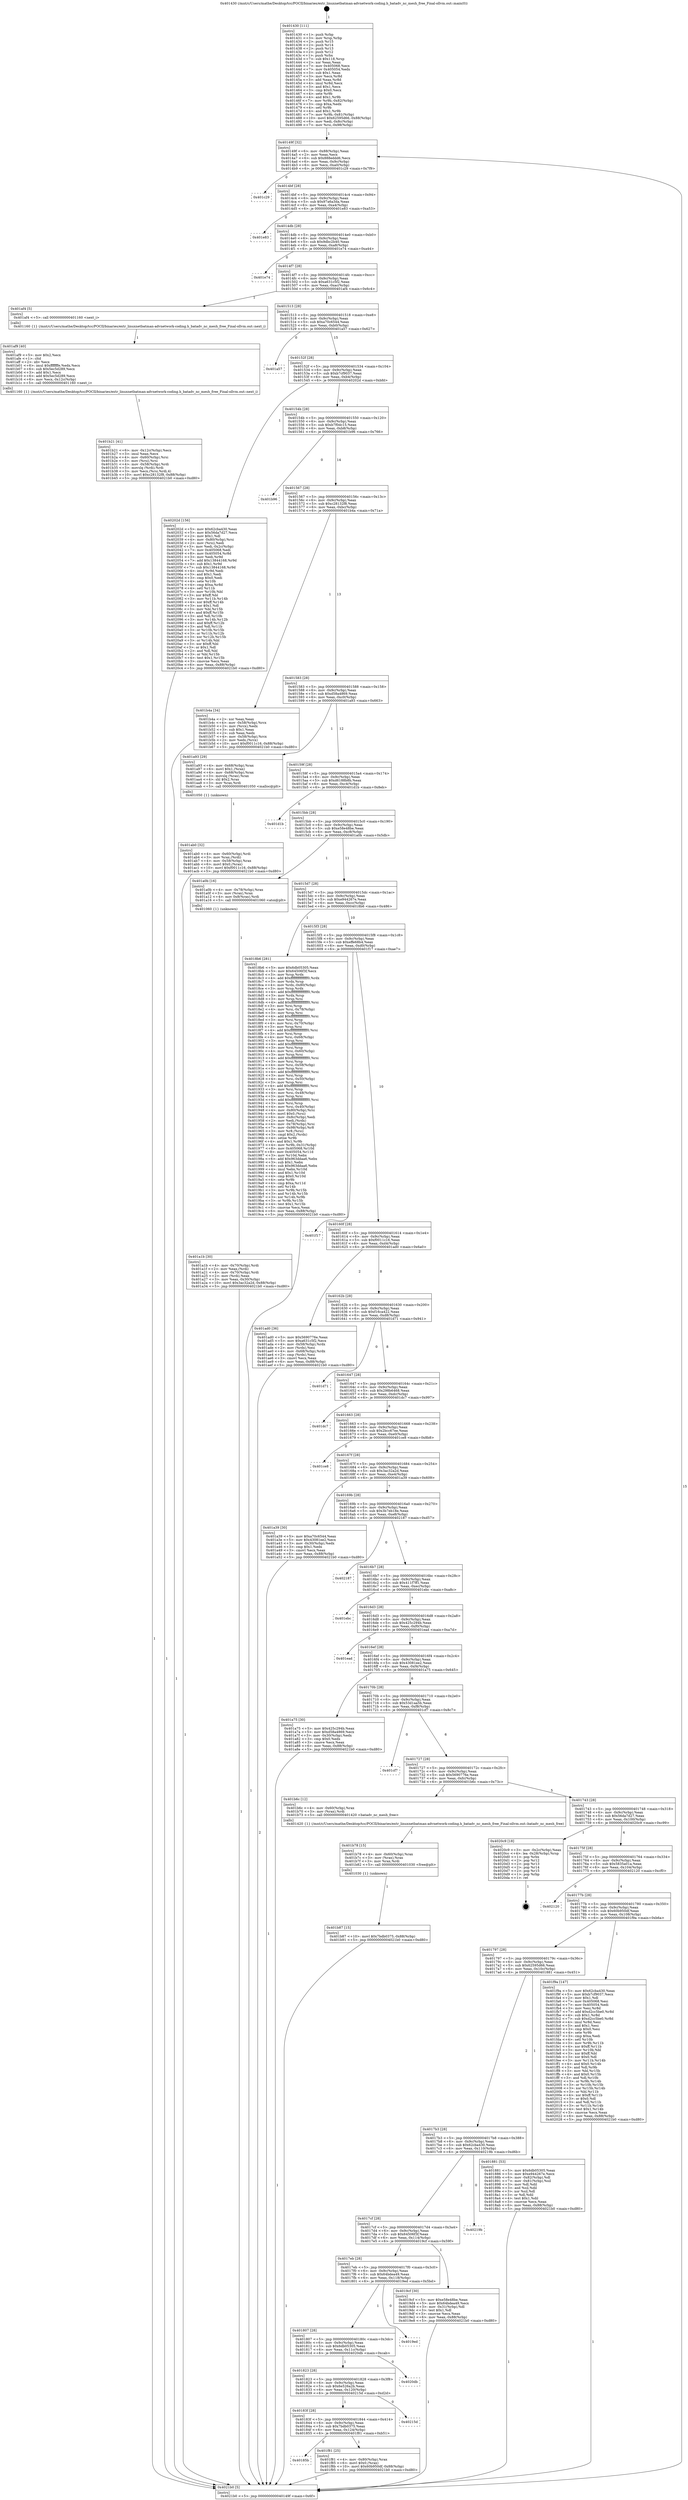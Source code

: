 digraph "0x401430" {
  label = "0x401430 (/mnt/c/Users/mathe/Desktop/tcc/POCII/binaries/extr_linuxnetbatman-advnetwork-coding.h_batadv_nc_mesh_free_Final-ollvm.out::main(0))"
  labelloc = "t"
  node[shape=record]

  Entry [label="",width=0.3,height=0.3,shape=circle,fillcolor=black,style=filled]
  "0x40149f" [label="{
     0x40149f [32]\l
     | [instrs]\l
     &nbsp;&nbsp;0x40149f \<+6\>: mov -0x88(%rbp),%eax\l
     &nbsp;&nbsp;0x4014a5 \<+2\>: mov %eax,%ecx\l
     &nbsp;&nbsp;0x4014a7 \<+6\>: sub $0x888eddd6,%ecx\l
     &nbsp;&nbsp;0x4014ad \<+6\>: mov %eax,-0x9c(%rbp)\l
     &nbsp;&nbsp;0x4014b3 \<+6\>: mov %ecx,-0xa0(%rbp)\l
     &nbsp;&nbsp;0x4014b9 \<+6\>: je 0000000000401c29 \<main+0x7f9\>\l
  }"]
  "0x401c29" [label="{
     0x401c29\l
  }", style=dashed]
  "0x4014bf" [label="{
     0x4014bf [28]\l
     | [instrs]\l
     &nbsp;&nbsp;0x4014bf \<+5\>: jmp 00000000004014c4 \<main+0x94\>\l
     &nbsp;&nbsp;0x4014c4 \<+6\>: mov -0x9c(%rbp),%eax\l
     &nbsp;&nbsp;0x4014ca \<+5\>: sub $0x97a6a3da,%eax\l
     &nbsp;&nbsp;0x4014cf \<+6\>: mov %eax,-0xa4(%rbp)\l
     &nbsp;&nbsp;0x4014d5 \<+6\>: je 0000000000401e83 \<main+0xa53\>\l
  }"]
  Exit [label="",width=0.3,height=0.3,shape=circle,fillcolor=black,style=filled,peripheries=2]
  "0x401e83" [label="{
     0x401e83\l
  }", style=dashed]
  "0x4014db" [label="{
     0x4014db [28]\l
     | [instrs]\l
     &nbsp;&nbsp;0x4014db \<+5\>: jmp 00000000004014e0 \<main+0xb0\>\l
     &nbsp;&nbsp;0x4014e0 \<+6\>: mov -0x9c(%rbp),%eax\l
     &nbsp;&nbsp;0x4014e6 \<+5\>: sub $0x9dbc2b40,%eax\l
     &nbsp;&nbsp;0x4014eb \<+6\>: mov %eax,-0xa8(%rbp)\l
     &nbsp;&nbsp;0x4014f1 \<+6\>: je 0000000000401e74 \<main+0xa44\>\l
  }"]
  "0x40185b" [label="{
     0x40185b\l
  }", style=dashed]
  "0x401e74" [label="{
     0x401e74\l
  }", style=dashed]
  "0x4014f7" [label="{
     0x4014f7 [28]\l
     | [instrs]\l
     &nbsp;&nbsp;0x4014f7 \<+5\>: jmp 00000000004014fc \<main+0xcc\>\l
     &nbsp;&nbsp;0x4014fc \<+6\>: mov -0x9c(%rbp),%eax\l
     &nbsp;&nbsp;0x401502 \<+5\>: sub $0xa631c5f2,%eax\l
     &nbsp;&nbsp;0x401507 \<+6\>: mov %eax,-0xac(%rbp)\l
     &nbsp;&nbsp;0x40150d \<+6\>: je 0000000000401af4 \<main+0x6c4\>\l
  }"]
  "0x401f81" [label="{
     0x401f81 [25]\l
     | [instrs]\l
     &nbsp;&nbsp;0x401f81 \<+4\>: mov -0x80(%rbp),%rax\l
     &nbsp;&nbsp;0x401f85 \<+6\>: movl $0x0,(%rax)\l
     &nbsp;&nbsp;0x401f8b \<+10\>: movl $0x60b950df,-0x88(%rbp)\l
     &nbsp;&nbsp;0x401f95 \<+5\>: jmp 00000000004021b0 \<main+0xd80\>\l
  }"]
  "0x401af4" [label="{
     0x401af4 [5]\l
     | [instrs]\l
     &nbsp;&nbsp;0x401af4 \<+5\>: call 0000000000401160 \<next_i\>\l
     | [calls]\l
     &nbsp;&nbsp;0x401160 \{1\} (/mnt/c/Users/mathe/Desktop/tcc/POCII/binaries/extr_linuxnetbatman-advnetwork-coding.h_batadv_nc_mesh_free_Final-ollvm.out::next_i)\l
  }"]
  "0x401513" [label="{
     0x401513 [28]\l
     | [instrs]\l
     &nbsp;&nbsp;0x401513 \<+5\>: jmp 0000000000401518 \<main+0xe8\>\l
     &nbsp;&nbsp;0x401518 \<+6\>: mov -0x9c(%rbp),%eax\l
     &nbsp;&nbsp;0x40151e \<+5\>: sub $0xa70c6544,%eax\l
     &nbsp;&nbsp;0x401523 \<+6\>: mov %eax,-0xb0(%rbp)\l
     &nbsp;&nbsp;0x401529 \<+6\>: je 0000000000401a57 \<main+0x627\>\l
  }"]
  "0x40183f" [label="{
     0x40183f [28]\l
     | [instrs]\l
     &nbsp;&nbsp;0x40183f \<+5\>: jmp 0000000000401844 \<main+0x414\>\l
     &nbsp;&nbsp;0x401844 \<+6\>: mov -0x9c(%rbp),%eax\l
     &nbsp;&nbsp;0x40184a \<+5\>: sub $0x7bdb0375,%eax\l
     &nbsp;&nbsp;0x40184f \<+6\>: mov %eax,-0x124(%rbp)\l
     &nbsp;&nbsp;0x401855 \<+6\>: je 0000000000401f81 \<main+0xb51\>\l
  }"]
  "0x401a57" [label="{
     0x401a57\l
  }", style=dashed]
  "0x40152f" [label="{
     0x40152f [28]\l
     | [instrs]\l
     &nbsp;&nbsp;0x40152f \<+5\>: jmp 0000000000401534 \<main+0x104\>\l
     &nbsp;&nbsp;0x401534 \<+6\>: mov -0x9c(%rbp),%eax\l
     &nbsp;&nbsp;0x40153a \<+5\>: sub $0xb7cf9037,%eax\l
     &nbsp;&nbsp;0x40153f \<+6\>: mov %eax,-0xb4(%rbp)\l
     &nbsp;&nbsp;0x401545 \<+6\>: je 000000000040202d \<main+0xbfd\>\l
  }"]
  "0x40215d" [label="{
     0x40215d\l
  }", style=dashed]
  "0x40202d" [label="{
     0x40202d [156]\l
     | [instrs]\l
     &nbsp;&nbsp;0x40202d \<+5\>: mov $0x62cba430,%eax\l
     &nbsp;&nbsp;0x402032 \<+5\>: mov $0x56da7d27,%ecx\l
     &nbsp;&nbsp;0x402037 \<+2\>: mov $0x1,%dl\l
     &nbsp;&nbsp;0x402039 \<+4\>: mov -0x80(%rbp),%rsi\l
     &nbsp;&nbsp;0x40203d \<+2\>: mov (%rsi),%edi\l
     &nbsp;&nbsp;0x40203f \<+3\>: mov %edi,-0x2c(%rbp)\l
     &nbsp;&nbsp;0x402042 \<+7\>: mov 0x405068,%edi\l
     &nbsp;&nbsp;0x402049 \<+8\>: mov 0x405054,%r8d\l
     &nbsp;&nbsp;0x402051 \<+3\>: mov %edi,%r9d\l
     &nbsp;&nbsp;0x402054 \<+7\>: add $0x13844168,%r9d\l
     &nbsp;&nbsp;0x40205b \<+4\>: sub $0x1,%r9d\l
     &nbsp;&nbsp;0x40205f \<+7\>: sub $0x13844168,%r9d\l
     &nbsp;&nbsp;0x402066 \<+4\>: imul %r9d,%edi\l
     &nbsp;&nbsp;0x40206a \<+3\>: and $0x1,%edi\l
     &nbsp;&nbsp;0x40206d \<+3\>: cmp $0x0,%edi\l
     &nbsp;&nbsp;0x402070 \<+4\>: sete %r10b\l
     &nbsp;&nbsp;0x402074 \<+4\>: cmp $0xa,%r8d\l
     &nbsp;&nbsp;0x402078 \<+4\>: setl %r11b\l
     &nbsp;&nbsp;0x40207c \<+3\>: mov %r10b,%bl\l
     &nbsp;&nbsp;0x40207f \<+3\>: xor $0xff,%bl\l
     &nbsp;&nbsp;0x402082 \<+3\>: mov %r11b,%r14b\l
     &nbsp;&nbsp;0x402085 \<+4\>: xor $0xff,%r14b\l
     &nbsp;&nbsp;0x402089 \<+3\>: xor $0x1,%dl\l
     &nbsp;&nbsp;0x40208c \<+3\>: mov %bl,%r15b\l
     &nbsp;&nbsp;0x40208f \<+4\>: and $0xff,%r15b\l
     &nbsp;&nbsp;0x402093 \<+3\>: and %dl,%r10b\l
     &nbsp;&nbsp;0x402096 \<+3\>: mov %r14b,%r12b\l
     &nbsp;&nbsp;0x402099 \<+4\>: and $0xff,%r12b\l
     &nbsp;&nbsp;0x40209d \<+3\>: and %dl,%r11b\l
     &nbsp;&nbsp;0x4020a0 \<+3\>: or %r10b,%r15b\l
     &nbsp;&nbsp;0x4020a3 \<+3\>: or %r11b,%r12b\l
     &nbsp;&nbsp;0x4020a6 \<+3\>: xor %r12b,%r15b\l
     &nbsp;&nbsp;0x4020a9 \<+3\>: or %r14b,%bl\l
     &nbsp;&nbsp;0x4020ac \<+3\>: xor $0xff,%bl\l
     &nbsp;&nbsp;0x4020af \<+3\>: or $0x1,%dl\l
     &nbsp;&nbsp;0x4020b2 \<+2\>: and %dl,%bl\l
     &nbsp;&nbsp;0x4020b4 \<+3\>: or %bl,%r15b\l
     &nbsp;&nbsp;0x4020b7 \<+4\>: test $0x1,%r15b\l
     &nbsp;&nbsp;0x4020bb \<+3\>: cmovne %ecx,%eax\l
     &nbsp;&nbsp;0x4020be \<+6\>: mov %eax,-0x88(%rbp)\l
     &nbsp;&nbsp;0x4020c4 \<+5\>: jmp 00000000004021b0 \<main+0xd80\>\l
  }"]
  "0x40154b" [label="{
     0x40154b [28]\l
     | [instrs]\l
     &nbsp;&nbsp;0x40154b \<+5\>: jmp 0000000000401550 \<main+0x120\>\l
     &nbsp;&nbsp;0x401550 \<+6\>: mov -0x9c(%rbp),%eax\l
     &nbsp;&nbsp;0x401556 \<+5\>: sub $0xb7f0dc15,%eax\l
     &nbsp;&nbsp;0x40155b \<+6\>: mov %eax,-0xb8(%rbp)\l
     &nbsp;&nbsp;0x401561 \<+6\>: je 0000000000401b96 \<main+0x766\>\l
  }"]
  "0x401823" [label="{
     0x401823 [28]\l
     | [instrs]\l
     &nbsp;&nbsp;0x401823 \<+5\>: jmp 0000000000401828 \<main+0x3f8\>\l
     &nbsp;&nbsp;0x401828 \<+6\>: mov -0x9c(%rbp),%eax\l
     &nbsp;&nbsp;0x40182e \<+5\>: sub $0x6e526a2b,%eax\l
     &nbsp;&nbsp;0x401833 \<+6\>: mov %eax,-0x120(%rbp)\l
     &nbsp;&nbsp;0x401839 \<+6\>: je 000000000040215d \<main+0xd2d\>\l
  }"]
  "0x401b96" [label="{
     0x401b96\l
  }", style=dashed]
  "0x401567" [label="{
     0x401567 [28]\l
     | [instrs]\l
     &nbsp;&nbsp;0x401567 \<+5\>: jmp 000000000040156c \<main+0x13c\>\l
     &nbsp;&nbsp;0x40156c \<+6\>: mov -0x9c(%rbp),%eax\l
     &nbsp;&nbsp;0x401572 \<+5\>: sub $0xc28132f8,%eax\l
     &nbsp;&nbsp;0x401577 \<+6\>: mov %eax,-0xbc(%rbp)\l
     &nbsp;&nbsp;0x40157d \<+6\>: je 0000000000401b4a \<main+0x71a\>\l
  }"]
  "0x4020db" [label="{
     0x4020db\l
  }", style=dashed]
  "0x401b4a" [label="{
     0x401b4a [34]\l
     | [instrs]\l
     &nbsp;&nbsp;0x401b4a \<+2\>: xor %eax,%eax\l
     &nbsp;&nbsp;0x401b4c \<+4\>: mov -0x58(%rbp),%rcx\l
     &nbsp;&nbsp;0x401b50 \<+2\>: mov (%rcx),%edx\l
     &nbsp;&nbsp;0x401b52 \<+3\>: sub $0x1,%eax\l
     &nbsp;&nbsp;0x401b55 \<+2\>: sub %eax,%edx\l
     &nbsp;&nbsp;0x401b57 \<+4\>: mov -0x58(%rbp),%rcx\l
     &nbsp;&nbsp;0x401b5b \<+2\>: mov %edx,(%rcx)\l
     &nbsp;&nbsp;0x401b5d \<+10\>: movl $0xf0011c16,-0x88(%rbp)\l
     &nbsp;&nbsp;0x401b67 \<+5\>: jmp 00000000004021b0 \<main+0xd80\>\l
  }"]
  "0x401583" [label="{
     0x401583 [28]\l
     | [instrs]\l
     &nbsp;&nbsp;0x401583 \<+5\>: jmp 0000000000401588 \<main+0x158\>\l
     &nbsp;&nbsp;0x401588 \<+6\>: mov -0x9c(%rbp),%eax\l
     &nbsp;&nbsp;0x40158e \<+5\>: sub $0xd58a4869,%eax\l
     &nbsp;&nbsp;0x401593 \<+6\>: mov %eax,-0xc0(%rbp)\l
     &nbsp;&nbsp;0x401599 \<+6\>: je 0000000000401a93 \<main+0x663\>\l
  }"]
  "0x401807" [label="{
     0x401807 [28]\l
     | [instrs]\l
     &nbsp;&nbsp;0x401807 \<+5\>: jmp 000000000040180c \<main+0x3dc\>\l
     &nbsp;&nbsp;0x40180c \<+6\>: mov -0x9c(%rbp),%eax\l
     &nbsp;&nbsp;0x401812 \<+5\>: sub $0x6db05305,%eax\l
     &nbsp;&nbsp;0x401817 \<+6\>: mov %eax,-0x11c(%rbp)\l
     &nbsp;&nbsp;0x40181d \<+6\>: je 00000000004020db \<main+0xcab\>\l
  }"]
  "0x401a93" [label="{
     0x401a93 [29]\l
     | [instrs]\l
     &nbsp;&nbsp;0x401a93 \<+4\>: mov -0x68(%rbp),%rax\l
     &nbsp;&nbsp;0x401a97 \<+6\>: movl $0x1,(%rax)\l
     &nbsp;&nbsp;0x401a9d \<+4\>: mov -0x68(%rbp),%rax\l
     &nbsp;&nbsp;0x401aa1 \<+3\>: movslq (%rax),%rax\l
     &nbsp;&nbsp;0x401aa4 \<+4\>: shl $0x2,%rax\l
     &nbsp;&nbsp;0x401aa8 \<+3\>: mov %rax,%rdi\l
     &nbsp;&nbsp;0x401aab \<+5\>: call 0000000000401050 \<malloc@plt\>\l
     | [calls]\l
     &nbsp;&nbsp;0x401050 \{1\} (unknown)\l
  }"]
  "0x40159f" [label="{
     0x40159f [28]\l
     | [instrs]\l
     &nbsp;&nbsp;0x40159f \<+5\>: jmp 00000000004015a4 \<main+0x174\>\l
     &nbsp;&nbsp;0x4015a4 \<+6\>: mov -0x9c(%rbp),%eax\l
     &nbsp;&nbsp;0x4015aa \<+5\>: sub $0xd6188b8b,%eax\l
     &nbsp;&nbsp;0x4015af \<+6\>: mov %eax,-0xc4(%rbp)\l
     &nbsp;&nbsp;0x4015b5 \<+6\>: je 0000000000401d1b \<main+0x8eb\>\l
  }"]
  "0x4019ed" [label="{
     0x4019ed\l
  }", style=dashed]
  "0x401d1b" [label="{
     0x401d1b\l
  }", style=dashed]
  "0x4015bb" [label="{
     0x4015bb [28]\l
     | [instrs]\l
     &nbsp;&nbsp;0x4015bb \<+5\>: jmp 00000000004015c0 \<main+0x190\>\l
     &nbsp;&nbsp;0x4015c0 \<+6\>: mov -0x9c(%rbp),%eax\l
     &nbsp;&nbsp;0x4015c6 \<+5\>: sub $0xe58e48be,%eax\l
     &nbsp;&nbsp;0x4015cb \<+6\>: mov %eax,-0xc8(%rbp)\l
     &nbsp;&nbsp;0x4015d1 \<+6\>: je 0000000000401a0b \<main+0x5db\>\l
  }"]
  "0x401b87" [label="{
     0x401b87 [15]\l
     | [instrs]\l
     &nbsp;&nbsp;0x401b87 \<+10\>: movl $0x7bdb0375,-0x88(%rbp)\l
     &nbsp;&nbsp;0x401b91 \<+5\>: jmp 00000000004021b0 \<main+0xd80\>\l
  }"]
  "0x401a0b" [label="{
     0x401a0b [16]\l
     | [instrs]\l
     &nbsp;&nbsp;0x401a0b \<+4\>: mov -0x78(%rbp),%rax\l
     &nbsp;&nbsp;0x401a0f \<+3\>: mov (%rax),%rax\l
     &nbsp;&nbsp;0x401a12 \<+4\>: mov 0x8(%rax),%rdi\l
     &nbsp;&nbsp;0x401a16 \<+5\>: call 0000000000401060 \<atoi@plt\>\l
     | [calls]\l
     &nbsp;&nbsp;0x401060 \{1\} (unknown)\l
  }"]
  "0x4015d7" [label="{
     0x4015d7 [28]\l
     | [instrs]\l
     &nbsp;&nbsp;0x4015d7 \<+5\>: jmp 00000000004015dc \<main+0x1ac\>\l
     &nbsp;&nbsp;0x4015dc \<+6\>: mov -0x9c(%rbp),%eax\l
     &nbsp;&nbsp;0x4015e2 \<+5\>: sub $0xe944267e,%eax\l
     &nbsp;&nbsp;0x4015e7 \<+6\>: mov %eax,-0xcc(%rbp)\l
     &nbsp;&nbsp;0x4015ed \<+6\>: je 00000000004018b6 \<main+0x486\>\l
  }"]
  "0x401b78" [label="{
     0x401b78 [15]\l
     | [instrs]\l
     &nbsp;&nbsp;0x401b78 \<+4\>: mov -0x60(%rbp),%rax\l
     &nbsp;&nbsp;0x401b7c \<+3\>: mov (%rax),%rax\l
     &nbsp;&nbsp;0x401b7f \<+3\>: mov %rax,%rdi\l
     &nbsp;&nbsp;0x401b82 \<+5\>: call 0000000000401030 \<free@plt\>\l
     | [calls]\l
     &nbsp;&nbsp;0x401030 \{1\} (unknown)\l
  }"]
  "0x4018b6" [label="{
     0x4018b6 [281]\l
     | [instrs]\l
     &nbsp;&nbsp;0x4018b6 \<+5\>: mov $0x6db05305,%eax\l
     &nbsp;&nbsp;0x4018bb \<+5\>: mov $0x64506f3f,%ecx\l
     &nbsp;&nbsp;0x4018c0 \<+3\>: mov %rsp,%rdx\l
     &nbsp;&nbsp;0x4018c3 \<+4\>: add $0xfffffffffffffff0,%rdx\l
     &nbsp;&nbsp;0x4018c7 \<+3\>: mov %rdx,%rsp\l
     &nbsp;&nbsp;0x4018ca \<+4\>: mov %rdx,-0x80(%rbp)\l
     &nbsp;&nbsp;0x4018ce \<+3\>: mov %rsp,%rdx\l
     &nbsp;&nbsp;0x4018d1 \<+4\>: add $0xfffffffffffffff0,%rdx\l
     &nbsp;&nbsp;0x4018d5 \<+3\>: mov %rdx,%rsp\l
     &nbsp;&nbsp;0x4018d8 \<+3\>: mov %rsp,%rsi\l
     &nbsp;&nbsp;0x4018db \<+4\>: add $0xfffffffffffffff0,%rsi\l
     &nbsp;&nbsp;0x4018df \<+3\>: mov %rsi,%rsp\l
     &nbsp;&nbsp;0x4018e2 \<+4\>: mov %rsi,-0x78(%rbp)\l
     &nbsp;&nbsp;0x4018e6 \<+3\>: mov %rsp,%rsi\l
     &nbsp;&nbsp;0x4018e9 \<+4\>: add $0xfffffffffffffff0,%rsi\l
     &nbsp;&nbsp;0x4018ed \<+3\>: mov %rsi,%rsp\l
     &nbsp;&nbsp;0x4018f0 \<+4\>: mov %rsi,-0x70(%rbp)\l
     &nbsp;&nbsp;0x4018f4 \<+3\>: mov %rsp,%rsi\l
     &nbsp;&nbsp;0x4018f7 \<+4\>: add $0xfffffffffffffff0,%rsi\l
     &nbsp;&nbsp;0x4018fb \<+3\>: mov %rsi,%rsp\l
     &nbsp;&nbsp;0x4018fe \<+4\>: mov %rsi,-0x68(%rbp)\l
     &nbsp;&nbsp;0x401902 \<+3\>: mov %rsp,%rsi\l
     &nbsp;&nbsp;0x401905 \<+4\>: add $0xfffffffffffffff0,%rsi\l
     &nbsp;&nbsp;0x401909 \<+3\>: mov %rsi,%rsp\l
     &nbsp;&nbsp;0x40190c \<+4\>: mov %rsi,-0x60(%rbp)\l
     &nbsp;&nbsp;0x401910 \<+3\>: mov %rsp,%rsi\l
     &nbsp;&nbsp;0x401913 \<+4\>: add $0xfffffffffffffff0,%rsi\l
     &nbsp;&nbsp;0x401917 \<+3\>: mov %rsi,%rsp\l
     &nbsp;&nbsp;0x40191a \<+4\>: mov %rsi,-0x58(%rbp)\l
     &nbsp;&nbsp;0x40191e \<+3\>: mov %rsp,%rsi\l
     &nbsp;&nbsp;0x401921 \<+4\>: add $0xfffffffffffffff0,%rsi\l
     &nbsp;&nbsp;0x401925 \<+3\>: mov %rsi,%rsp\l
     &nbsp;&nbsp;0x401928 \<+4\>: mov %rsi,-0x50(%rbp)\l
     &nbsp;&nbsp;0x40192c \<+3\>: mov %rsp,%rsi\l
     &nbsp;&nbsp;0x40192f \<+4\>: add $0xfffffffffffffff0,%rsi\l
     &nbsp;&nbsp;0x401933 \<+3\>: mov %rsi,%rsp\l
     &nbsp;&nbsp;0x401936 \<+4\>: mov %rsi,-0x48(%rbp)\l
     &nbsp;&nbsp;0x40193a \<+3\>: mov %rsp,%rsi\l
     &nbsp;&nbsp;0x40193d \<+4\>: add $0xfffffffffffffff0,%rsi\l
     &nbsp;&nbsp;0x401941 \<+3\>: mov %rsi,%rsp\l
     &nbsp;&nbsp;0x401944 \<+4\>: mov %rsi,-0x40(%rbp)\l
     &nbsp;&nbsp;0x401948 \<+4\>: mov -0x80(%rbp),%rsi\l
     &nbsp;&nbsp;0x40194c \<+6\>: movl $0x0,(%rsi)\l
     &nbsp;&nbsp;0x401952 \<+6\>: mov -0x8c(%rbp),%edi\l
     &nbsp;&nbsp;0x401958 \<+2\>: mov %edi,(%rdx)\l
     &nbsp;&nbsp;0x40195a \<+4\>: mov -0x78(%rbp),%rsi\l
     &nbsp;&nbsp;0x40195e \<+7\>: mov -0x98(%rbp),%r8\l
     &nbsp;&nbsp;0x401965 \<+3\>: mov %r8,(%rsi)\l
     &nbsp;&nbsp;0x401968 \<+3\>: cmpl $0x2,(%rdx)\l
     &nbsp;&nbsp;0x40196b \<+4\>: setne %r9b\l
     &nbsp;&nbsp;0x40196f \<+4\>: and $0x1,%r9b\l
     &nbsp;&nbsp;0x401973 \<+4\>: mov %r9b,-0x31(%rbp)\l
     &nbsp;&nbsp;0x401977 \<+8\>: mov 0x405068,%r10d\l
     &nbsp;&nbsp;0x40197f \<+8\>: mov 0x405054,%r11d\l
     &nbsp;&nbsp;0x401987 \<+3\>: mov %r10d,%ebx\l
     &nbsp;&nbsp;0x40198a \<+6\>: add $0x963ddaa6,%ebx\l
     &nbsp;&nbsp;0x401990 \<+3\>: sub $0x1,%ebx\l
     &nbsp;&nbsp;0x401993 \<+6\>: sub $0x963ddaa6,%ebx\l
     &nbsp;&nbsp;0x401999 \<+4\>: imul %ebx,%r10d\l
     &nbsp;&nbsp;0x40199d \<+4\>: and $0x1,%r10d\l
     &nbsp;&nbsp;0x4019a1 \<+4\>: cmp $0x0,%r10d\l
     &nbsp;&nbsp;0x4019a5 \<+4\>: sete %r9b\l
     &nbsp;&nbsp;0x4019a9 \<+4\>: cmp $0xa,%r11d\l
     &nbsp;&nbsp;0x4019ad \<+4\>: setl %r14b\l
     &nbsp;&nbsp;0x4019b1 \<+3\>: mov %r9b,%r15b\l
     &nbsp;&nbsp;0x4019b4 \<+3\>: and %r14b,%r15b\l
     &nbsp;&nbsp;0x4019b7 \<+3\>: xor %r14b,%r9b\l
     &nbsp;&nbsp;0x4019ba \<+3\>: or %r9b,%r15b\l
     &nbsp;&nbsp;0x4019bd \<+4\>: test $0x1,%r15b\l
     &nbsp;&nbsp;0x4019c1 \<+3\>: cmovne %ecx,%eax\l
     &nbsp;&nbsp;0x4019c4 \<+6\>: mov %eax,-0x88(%rbp)\l
     &nbsp;&nbsp;0x4019ca \<+5\>: jmp 00000000004021b0 \<main+0xd80\>\l
  }"]
  "0x4015f3" [label="{
     0x4015f3 [28]\l
     | [instrs]\l
     &nbsp;&nbsp;0x4015f3 \<+5\>: jmp 00000000004015f8 \<main+0x1c8\>\l
     &nbsp;&nbsp;0x4015f8 \<+6\>: mov -0x9c(%rbp),%eax\l
     &nbsp;&nbsp;0x4015fe \<+5\>: sub $0xeffe68b4,%eax\l
     &nbsp;&nbsp;0x401603 \<+6\>: mov %eax,-0xd0(%rbp)\l
     &nbsp;&nbsp;0x401609 \<+6\>: je 0000000000401f17 \<main+0xae7\>\l
  }"]
  "0x401b21" [label="{
     0x401b21 [41]\l
     | [instrs]\l
     &nbsp;&nbsp;0x401b21 \<+6\>: mov -0x12c(%rbp),%ecx\l
     &nbsp;&nbsp;0x401b27 \<+3\>: imul %eax,%ecx\l
     &nbsp;&nbsp;0x401b2a \<+4\>: mov -0x60(%rbp),%rsi\l
     &nbsp;&nbsp;0x401b2e \<+3\>: mov (%rsi),%rsi\l
     &nbsp;&nbsp;0x401b31 \<+4\>: mov -0x58(%rbp),%rdi\l
     &nbsp;&nbsp;0x401b35 \<+3\>: movslq (%rdi),%rdi\l
     &nbsp;&nbsp;0x401b38 \<+3\>: mov %ecx,(%rsi,%rdi,4)\l
     &nbsp;&nbsp;0x401b3b \<+10\>: movl $0xc28132f8,-0x88(%rbp)\l
     &nbsp;&nbsp;0x401b45 \<+5\>: jmp 00000000004021b0 \<main+0xd80\>\l
  }"]
  "0x401f17" [label="{
     0x401f17\l
  }", style=dashed]
  "0x40160f" [label="{
     0x40160f [28]\l
     | [instrs]\l
     &nbsp;&nbsp;0x40160f \<+5\>: jmp 0000000000401614 \<main+0x1e4\>\l
     &nbsp;&nbsp;0x401614 \<+6\>: mov -0x9c(%rbp),%eax\l
     &nbsp;&nbsp;0x40161a \<+5\>: sub $0xf0011c16,%eax\l
     &nbsp;&nbsp;0x40161f \<+6\>: mov %eax,-0xd4(%rbp)\l
     &nbsp;&nbsp;0x401625 \<+6\>: je 0000000000401ad0 \<main+0x6a0\>\l
  }"]
  "0x401af9" [label="{
     0x401af9 [40]\l
     | [instrs]\l
     &nbsp;&nbsp;0x401af9 \<+5\>: mov $0x2,%ecx\l
     &nbsp;&nbsp;0x401afe \<+1\>: cltd\l
     &nbsp;&nbsp;0x401aff \<+2\>: idiv %ecx\l
     &nbsp;&nbsp;0x401b01 \<+6\>: imul $0xfffffffe,%edx,%ecx\l
     &nbsp;&nbsp;0x401b07 \<+6\>: sub $0x5ec5d289,%ecx\l
     &nbsp;&nbsp;0x401b0d \<+3\>: add $0x1,%ecx\l
     &nbsp;&nbsp;0x401b10 \<+6\>: add $0x5ec5d289,%ecx\l
     &nbsp;&nbsp;0x401b16 \<+6\>: mov %ecx,-0x12c(%rbp)\l
     &nbsp;&nbsp;0x401b1c \<+5\>: call 0000000000401160 \<next_i\>\l
     | [calls]\l
     &nbsp;&nbsp;0x401160 \{1\} (/mnt/c/Users/mathe/Desktop/tcc/POCII/binaries/extr_linuxnetbatman-advnetwork-coding.h_batadv_nc_mesh_free_Final-ollvm.out::next_i)\l
  }"]
  "0x401ad0" [label="{
     0x401ad0 [36]\l
     | [instrs]\l
     &nbsp;&nbsp;0x401ad0 \<+5\>: mov $0x5690776e,%eax\l
     &nbsp;&nbsp;0x401ad5 \<+5\>: mov $0xa631c5f2,%ecx\l
     &nbsp;&nbsp;0x401ada \<+4\>: mov -0x58(%rbp),%rdx\l
     &nbsp;&nbsp;0x401ade \<+2\>: mov (%rdx),%esi\l
     &nbsp;&nbsp;0x401ae0 \<+4\>: mov -0x68(%rbp),%rdx\l
     &nbsp;&nbsp;0x401ae4 \<+2\>: cmp (%rdx),%esi\l
     &nbsp;&nbsp;0x401ae6 \<+3\>: cmovl %ecx,%eax\l
     &nbsp;&nbsp;0x401ae9 \<+6\>: mov %eax,-0x88(%rbp)\l
     &nbsp;&nbsp;0x401aef \<+5\>: jmp 00000000004021b0 \<main+0xd80\>\l
  }"]
  "0x40162b" [label="{
     0x40162b [28]\l
     | [instrs]\l
     &nbsp;&nbsp;0x40162b \<+5\>: jmp 0000000000401630 \<main+0x200\>\l
     &nbsp;&nbsp;0x401630 \<+6\>: mov -0x9c(%rbp),%eax\l
     &nbsp;&nbsp;0x401636 \<+5\>: sub $0xf16ca422,%eax\l
     &nbsp;&nbsp;0x40163b \<+6\>: mov %eax,-0xd8(%rbp)\l
     &nbsp;&nbsp;0x401641 \<+6\>: je 0000000000401d71 \<main+0x941\>\l
  }"]
  "0x401ab0" [label="{
     0x401ab0 [32]\l
     | [instrs]\l
     &nbsp;&nbsp;0x401ab0 \<+4\>: mov -0x60(%rbp),%rdi\l
     &nbsp;&nbsp;0x401ab4 \<+3\>: mov %rax,(%rdi)\l
     &nbsp;&nbsp;0x401ab7 \<+4\>: mov -0x58(%rbp),%rax\l
     &nbsp;&nbsp;0x401abb \<+6\>: movl $0x0,(%rax)\l
     &nbsp;&nbsp;0x401ac1 \<+10\>: movl $0xf0011c16,-0x88(%rbp)\l
     &nbsp;&nbsp;0x401acb \<+5\>: jmp 00000000004021b0 \<main+0xd80\>\l
  }"]
  "0x401d71" [label="{
     0x401d71\l
  }", style=dashed]
  "0x401647" [label="{
     0x401647 [28]\l
     | [instrs]\l
     &nbsp;&nbsp;0x401647 \<+5\>: jmp 000000000040164c \<main+0x21c\>\l
     &nbsp;&nbsp;0x40164c \<+6\>: mov -0x9c(%rbp),%eax\l
     &nbsp;&nbsp;0x401652 \<+5\>: sub $0x298b6468,%eax\l
     &nbsp;&nbsp;0x401657 \<+6\>: mov %eax,-0xdc(%rbp)\l
     &nbsp;&nbsp;0x40165d \<+6\>: je 0000000000401dc7 \<main+0x997\>\l
  }"]
  "0x401a1b" [label="{
     0x401a1b [30]\l
     | [instrs]\l
     &nbsp;&nbsp;0x401a1b \<+4\>: mov -0x70(%rbp),%rdi\l
     &nbsp;&nbsp;0x401a1f \<+2\>: mov %eax,(%rdi)\l
     &nbsp;&nbsp;0x401a21 \<+4\>: mov -0x70(%rbp),%rdi\l
     &nbsp;&nbsp;0x401a25 \<+2\>: mov (%rdi),%eax\l
     &nbsp;&nbsp;0x401a27 \<+3\>: mov %eax,-0x30(%rbp)\l
     &nbsp;&nbsp;0x401a2a \<+10\>: movl $0x3ac32a2d,-0x88(%rbp)\l
     &nbsp;&nbsp;0x401a34 \<+5\>: jmp 00000000004021b0 \<main+0xd80\>\l
  }"]
  "0x401dc7" [label="{
     0x401dc7\l
  }", style=dashed]
  "0x401663" [label="{
     0x401663 [28]\l
     | [instrs]\l
     &nbsp;&nbsp;0x401663 \<+5\>: jmp 0000000000401668 \<main+0x238\>\l
     &nbsp;&nbsp;0x401668 \<+6\>: mov -0x9c(%rbp),%eax\l
     &nbsp;&nbsp;0x40166e \<+5\>: sub $0x2bcc67ee,%eax\l
     &nbsp;&nbsp;0x401673 \<+6\>: mov %eax,-0xe0(%rbp)\l
     &nbsp;&nbsp;0x401679 \<+6\>: je 0000000000401ce8 \<main+0x8b8\>\l
  }"]
  "0x4017eb" [label="{
     0x4017eb [28]\l
     | [instrs]\l
     &nbsp;&nbsp;0x4017eb \<+5\>: jmp 00000000004017f0 \<main+0x3c0\>\l
     &nbsp;&nbsp;0x4017f0 \<+6\>: mov -0x9c(%rbp),%eax\l
     &nbsp;&nbsp;0x4017f6 \<+5\>: sub $0x64bdea49,%eax\l
     &nbsp;&nbsp;0x4017fb \<+6\>: mov %eax,-0x118(%rbp)\l
     &nbsp;&nbsp;0x401801 \<+6\>: je 00000000004019ed \<main+0x5bd\>\l
  }"]
  "0x401ce8" [label="{
     0x401ce8\l
  }", style=dashed]
  "0x40167f" [label="{
     0x40167f [28]\l
     | [instrs]\l
     &nbsp;&nbsp;0x40167f \<+5\>: jmp 0000000000401684 \<main+0x254\>\l
     &nbsp;&nbsp;0x401684 \<+6\>: mov -0x9c(%rbp),%eax\l
     &nbsp;&nbsp;0x40168a \<+5\>: sub $0x3ac32a2d,%eax\l
     &nbsp;&nbsp;0x40168f \<+6\>: mov %eax,-0xe4(%rbp)\l
     &nbsp;&nbsp;0x401695 \<+6\>: je 0000000000401a39 \<main+0x609\>\l
  }"]
  "0x4019cf" [label="{
     0x4019cf [30]\l
     | [instrs]\l
     &nbsp;&nbsp;0x4019cf \<+5\>: mov $0xe58e48be,%eax\l
     &nbsp;&nbsp;0x4019d4 \<+5\>: mov $0x64bdea49,%ecx\l
     &nbsp;&nbsp;0x4019d9 \<+3\>: mov -0x31(%rbp),%dl\l
     &nbsp;&nbsp;0x4019dc \<+3\>: test $0x1,%dl\l
     &nbsp;&nbsp;0x4019df \<+3\>: cmovne %ecx,%eax\l
     &nbsp;&nbsp;0x4019e2 \<+6\>: mov %eax,-0x88(%rbp)\l
     &nbsp;&nbsp;0x4019e8 \<+5\>: jmp 00000000004021b0 \<main+0xd80\>\l
  }"]
  "0x401a39" [label="{
     0x401a39 [30]\l
     | [instrs]\l
     &nbsp;&nbsp;0x401a39 \<+5\>: mov $0xa70c6544,%eax\l
     &nbsp;&nbsp;0x401a3e \<+5\>: mov $0x43081ee2,%ecx\l
     &nbsp;&nbsp;0x401a43 \<+3\>: mov -0x30(%rbp),%edx\l
     &nbsp;&nbsp;0x401a46 \<+3\>: cmp $0x1,%edx\l
     &nbsp;&nbsp;0x401a49 \<+3\>: cmovl %ecx,%eax\l
     &nbsp;&nbsp;0x401a4c \<+6\>: mov %eax,-0x88(%rbp)\l
     &nbsp;&nbsp;0x401a52 \<+5\>: jmp 00000000004021b0 \<main+0xd80\>\l
  }"]
  "0x40169b" [label="{
     0x40169b [28]\l
     | [instrs]\l
     &nbsp;&nbsp;0x40169b \<+5\>: jmp 00000000004016a0 \<main+0x270\>\l
     &nbsp;&nbsp;0x4016a0 \<+6\>: mov -0x9c(%rbp),%eax\l
     &nbsp;&nbsp;0x4016a6 \<+5\>: sub $0x3b7eb18e,%eax\l
     &nbsp;&nbsp;0x4016ab \<+6\>: mov %eax,-0xe8(%rbp)\l
     &nbsp;&nbsp;0x4016b1 \<+6\>: je 0000000000402187 \<main+0xd57\>\l
  }"]
  "0x4017cf" [label="{
     0x4017cf [28]\l
     | [instrs]\l
     &nbsp;&nbsp;0x4017cf \<+5\>: jmp 00000000004017d4 \<main+0x3a4\>\l
     &nbsp;&nbsp;0x4017d4 \<+6\>: mov -0x9c(%rbp),%eax\l
     &nbsp;&nbsp;0x4017da \<+5\>: sub $0x64506f3f,%eax\l
     &nbsp;&nbsp;0x4017df \<+6\>: mov %eax,-0x114(%rbp)\l
     &nbsp;&nbsp;0x4017e5 \<+6\>: je 00000000004019cf \<main+0x59f\>\l
  }"]
  "0x402187" [label="{
     0x402187\l
  }", style=dashed]
  "0x4016b7" [label="{
     0x4016b7 [28]\l
     | [instrs]\l
     &nbsp;&nbsp;0x4016b7 \<+5\>: jmp 00000000004016bc \<main+0x28c\>\l
     &nbsp;&nbsp;0x4016bc \<+6\>: mov -0x9c(%rbp),%eax\l
     &nbsp;&nbsp;0x4016c2 \<+5\>: sub $0x411f7ff1,%eax\l
     &nbsp;&nbsp;0x4016c7 \<+6\>: mov %eax,-0xec(%rbp)\l
     &nbsp;&nbsp;0x4016cd \<+6\>: je 0000000000401ebc \<main+0xa8c\>\l
  }"]
  "0x40219b" [label="{
     0x40219b\l
  }", style=dashed]
  "0x401ebc" [label="{
     0x401ebc\l
  }", style=dashed]
  "0x4016d3" [label="{
     0x4016d3 [28]\l
     | [instrs]\l
     &nbsp;&nbsp;0x4016d3 \<+5\>: jmp 00000000004016d8 \<main+0x2a8\>\l
     &nbsp;&nbsp;0x4016d8 \<+6\>: mov -0x9c(%rbp),%eax\l
     &nbsp;&nbsp;0x4016de \<+5\>: sub $0x425c294b,%eax\l
     &nbsp;&nbsp;0x4016e3 \<+6\>: mov %eax,-0xf0(%rbp)\l
     &nbsp;&nbsp;0x4016e9 \<+6\>: je 0000000000401ead \<main+0xa7d\>\l
  }"]
  "0x401430" [label="{
     0x401430 [111]\l
     | [instrs]\l
     &nbsp;&nbsp;0x401430 \<+1\>: push %rbp\l
     &nbsp;&nbsp;0x401431 \<+3\>: mov %rsp,%rbp\l
     &nbsp;&nbsp;0x401434 \<+2\>: push %r15\l
     &nbsp;&nbsp;0x401436 \<+2\>: push %r14\l
     &nbsp;&nbsp;0x401438 \<+2\>: push %r13\l
     &nbsp;&nbsp;0x40143a \<+2\>: push %r12\l
     &nbsp;&nbsp;0x40143c \<+1\>: push %rbx\l
     &nbsp;&nbsp;0x40143d \<+7\>: sub $0x118,%rsp\l
     &nbsp;&nbsp;0x401444 \<+2\>: xor %eax,%eax\l
     &nbsp;&nbsp;0x401446 \<+7\>: mov 0x405068,%ecx\l
     &nbsp;&nbsp;0x40144d \<+7\>: mov 0x405054,%edx\l
     &nbsp;&nbsp;0x401454 \<+3\>: sub $0x1,%eax\l
     &nbsp;&nbsp;0x401457 \<+3\>: mov %ecx,%r8d\l
     &nbsp;&nbsp;0x40145a \<+3\>: add %eax,%r8d\l
     &nbsp;&nbsp;0x40145d \<+4\>: imul %r8d,%ecx\l
     &nbsp;&nbsp;0x401461 \<+3\>: and $0x1,%ecx\l
     &nbsp;&nbsp;0x401464 \<+3\>: cmp $0x0,%ecx\l
     &nbsp;&nbsp;0x401467 \<+4\>: sete %r9b\l
     &nbsp;&nbsp;0x40146b \<+4\>: and $0x1,%r9b\l
     &nbsp;&nbsp;0x40146f \<+7\>: mov %r9b,-0x82(%rbp)\l
     &nbsp;&nbsp;0x401476 \<+3\>: cmp $0xa,%edx\l
     &nbsp;&nbsp;0x401479 \<+4\>: setl %r9b\l
     &nbsp;&nbsp;0x40147d \<+4\>: and $0x1,%r9b\l
     &nbsp;&nbsp;0x401481 \<+7\>: mov %r9b,-0x81(%rbp)\l
     &nbsp;&nbsp;0x401488 \<+10\>: movl $0x62595d66,-0x88(%rbp)\l
     &nbsp;&nbsp;0x401492 \<+6\>: mov %edi,-0x8c(%rbp)\l
     &nbsp;&nbsp;0x401498 \<+7\>: mov %rsi,-0x98(%rbp)\l
  }"]
  "0x401ead" [label="{
     0x401ead\l
  }", style=dashed]
  "0x4016ef" [label="{
     0x4016ef [28]\l
     | [instrs]\l
     &nbsp;&nbsp;0x4016ef \<+5\>: jmp 00000000004016f4 \<main+0x2c4\>\l
     &nbsp;&nbsp;0x4016f4 \<+6\>: mov -0x9c(%rbp),%eax\l
     &nbsp;&nbsp;0x4016fa \<+5\>: sub $0x43081ee2,%eax\l
     &nbsp;&nbsp;0x4016ff \<+6\>: mov %eax,-0xf4(%rbp)\l
     &nbsp;&nbsp;0x401705 \<+6\>: je 0000000000401a75 \<main+0x645\>\l
  }"]
  "0x4021b0" [label="{
     0x4021b0 [5]\l
     | [instrs]\l
     &nbsp;&nbsp;0x4021b0 \<+5\>: jmp 000000000040149f \<main+0x6f\>\l
  }"]
  "0x401a75" [label="{
     0x401a75 [30]\l
     | [instrs]\l
     &nbsp;&nbsp;0x401a75 \<+5\>: mov $0x425c294b,%eax\l
     &nbsp;&nbsp;0x401a7a \<+5\>: mov $0xd58a4869,%ecx\l
     &nbsp;&nbsp;0x401a7f \<+3\>: mov -0x30(%rbp),%edx\l
     &nbsp;&nbsp;0x401a82 \<+3\>: cmp $0x0,%edx\l
     &nbsp;&nbsp;0x401a85 \<+3\>: cmove %ecx,%eax\l
     &nbsp;&nbsp;0x401a88 \<+6\>: mov %eax,-0x88(%rbp)\l
     &nbsp;&nbsp;0x401a8e \<+5\>: jmp 00000000004021b0 \<main+0xd80\>\l
  }"]
  "0x40170b" [label="{
     0x40170b [28]\l
     | [instrs]\l
     &nbsp;&nbsp;0x40170b \<+5\>: jmp 0000000000401710 \<main+0x2e0\>\l
     &nbsp;&nbsp;0x401710 \<+6\>: mov -0x9c(%rbp),%eax\l
     &nbsp;&nbsp;0x401716 \<+5\>: sub $0x53d1aa5b,%eax\l
     &nbsp;&nbsp;0x40171b \<+6\>: mov %eax,-0xf8(%rbp)\l
     &nbsp;&nbsp;0x401721 \<+6\>: je 0000000000401cf7 \<main+0x8c7\>\l
  }"]
  "0x4017b3" [label="{
     0x4017b3 [28]\l
     | [instrs]\l
     &nbsp;&nbsp;0x4017b3 \<+5\>: jmp 00000000004017b8 \<main+0x388\>\l
     &nbsp;&nbsp;0x4017b8 \<+6\>: mov -0x9c(%rbp),%eax\l
     &nbsp;&nbsp;0x4017be \<+5\>: sub $0x62cba430,%eax\l
     &nbsp;&nbsp;0x4017c3 \<+6\>: mov %eax,-0x110(%rbp)\l
     &nbsp;&nbsp;0x4017c9 \<+6\>: je 000000000040219b \<main+0xd6b\>\l
  }"]
  "0x401cf7" [label="{
     0x401cf7\l
  }", style=dashed]
  "0x401727" [label="{
     0x401727 [28]\l
     | [instrs]\l
     &nbsp;&nbsp;0x401727 \<+5\>: jmp 000000000040172c \<main+0x2fc\>\l
     &nbsp;&nbsp;0x40172c \<+6\>: mov -0x9c(%rbp),%eax\l
     &nbsp;&nbsp;0x401732 \<+5\>: sub $0x5690776e,%eax\l
     &nbsp;&nbsp;0x401737 \<+6\>: mov %eax,-0xfc(%rbp)\l
     &nbsp;&nbsp;0x40173d \<+6\>: je 0000000000401b6c \<main+0x73c\>\l
  }"]
  "0x401881" [label="{
     0x401881 [53]\l
     | [instrs]\l
     &nbsp;&nbsp;0x401881 \<+5\>: mov $0x6db05305,%eax\l
     &nbsp;&nbsp;0x401886 \<+5\>: mov $0xe944267e,%ecx\l
     &nbsp;&nbsp;0x40188b \<+6\>: mov -0x82(%rbp),%dl\l
     &nbsp;&nbsp;0x401891 \<+7\>: mov -0x81(%rbp),%sil\l
     &nbsp;&nbsp;0x401898 \<+3\>: mov %dl,%dil\l
     &nbsp;&nbsp;0x40189b \<+3\>: and %sil,%dil\l
     &nbsp;&nbsp;0x40189e \<+3\>: xor %sil,%dl\l
     &nbsp;&nbsp;0x4018a1 \<+3\>: or %dl,%dil\l
     &nbsp;&nbsp;0x4018a4 \<+4\>: test $0x1,%dil\l
     &nbsp;&nbsp;0x4018a8 \<+3\>: cmovne %ecx,%eax\l
     &nbsp;&nbsp;0x4018ab \<+6\>: mov %eax,-0x88(%rbp)\l
     &nbsp;&nbsp;0x4018b1 \<+5\>: jmp 00000000004021b0 \<main+0xd80\>\l
  }"]
  "0x401b6c" [label="{
     0x401b6c [12]\l
     | [instrs]\l
     &nbsp;&nbsp;0x401b6c \<+4\>: mov -0x60(%rbp),%rax\l
     &nbsp;&nbsp;0x401b70 \<+3\>: mov (%rax),%rdi\l
     &nbsp;&nbsp;0x401b73 \<+5\>: call 0000000000401420 \<batadv_nc_mesh_free\>\l
     | [calls]\l
     &nbsp;&nbsp;0x401420 \{1\} (/mnt/c/Users/mathe/Desktop/tcc/POCII/binaries/extr_linuxnetbatman-advnetwork-coding.h_batadv_nc_mesh_free_Final-ollvm.out::batadv_nc_mesh_free)\l
  }"]
  "0x401743" [label="{
     0x401743 [28]\l
     | [instrs]\l
     &nbsp;&nbsp;0x401743 \<+5\>: jmp 0000000000401748 \<main+0x318\>\l
     &nbsp;&nbsp;0x401748 \<+6\>: mov -0x9c(%rbp),%eax\l
     &nbsp;&nbsp;0x40174e \<+5\>: sub $0x56da7d27,%eax\l
     &nbsp;&nbsp;0x401753 \<+6\>: mov %eax,-0x100(%rbp)\l
     &nbsp;&nbsp;0x401759 \<+6\>: je 00000000004020c9 \<main+0xc99\>\l
  }"]
  "0x401797" [label="{
     0x401797 [28]\l
     | [instrs]\l
     &nbsp;&nbsp;0x401797 \<+5\>: jmp 000000000040179c \<main+0x36c\>\l
     &nbsp;&nbsp;0x40179c \<+6\>: mov -0x9c(%rbp),%eax\l
     &nbsp;&nbsp;0x4017a2 \<+5\>: sub $0x62595d66,%eax\l
     &nbsp;&nbsp;0x4017a7 \<+6\>: mov %eax,-0x10c(%rbp)\l
     &nbsp;&nbsp;0x4017ad \<+6\>: je 0000000000401881 \<main+0x451\>\l
  }"]
  "0x4020c9" [label="{
     0x4020c9 [18]\l
     | [instrs]\l
     &nbsp;&nbsp;0x4020c9 \<+3\>: mov -0x2c(%rbp),%eax\l
     &nbsp;&nbsp;0x4020cc \<+4\>: lea -0x28(%rbp),%rsp\l
     &nbsp;&nbsp;0x4020d0 \<+1\>: pop %rbx\l
     &nbsp;&nbsp;0x4020d1 \<+2\>: pop %r12\l
     &nbsp;&nbsp;0x4020d3 \<+2\>: pop %r13\l
     &nbsp;&nbsp;0x4020d5 \<+2\>: pop %r14\l
     &nbsp;&nbsp;0x4020d7 \<+2\>: pop %r15\l
     &nbsp;&nbsp;0x4020d9 \<+1\>: pop %rbp\l
     &nbsp;&nbsp;0x4020da \<+1\>: ret\l
  }"]
  "0x40175f" [label="{
     0x40175f [28]\l
     | [instrs]\l
     &nbsp;&nbsp;0x40175f \<+5\>: jmp 0000000000401764 \<main+0x334\>\l
     &nbsp;&nbsp;0x401764 \<+6\>: mov -0x9c(%rbp),%eax\l
     &nbsp;&nbsp;0x40176a \<+5\>: sub $0x5835a01a,%eax\l
     &nbsp;&nbsp;0x40176f \<+6\>: mov %eax,-0x104(%rbp)\l
     &nbsp;&nbsp;0x401775 \<+6\>: je 0000000000402120 \<main+0xcf0\>\l
  }"]
  "0x401f9a" [label="{
     0x401f9a [147]\l
     | [instrs]\l
     &nbsp;&nbsp;0x401f9a \<+5\>: mov $0x62cba430,%eax\l
     &nbsp;&nbsp;0x401f9f \<+5\>: mov $0xb7cf9037,%ecx\l
     &nbsp;&nbsp;0x401fa4 \<+2\>: mov $0x1,%dl\l
     &nbsp;&nbsp;0x401fa6 \<+7\>: mov 0x405068,%esi\l
     &nbsp;&nbsp;0x401fad \<+7\>: mov 0x405054,%edi\l
     &nbsp;&nbsp;0x401fb4 \<+3\>: mov %esi,%r8d\l
     &nbsp;&nbsp;0x401fb7 \<+7\>: add $0xd2cc5be0,%r8d\l
     &nbsp;&nbsp;0x401fbe \<+4\>: sub $0x1,%r8d\l
     &nbsp;&nbsp;0x401fc2 \<+7\>: sub $0xd2cc5be0,%r8d\l
     &nbsp;&nbsp;0x401fc9 \<+4\>: imul %r8d,%esi\l
     &nbsp;&nbsp;0x401fcd \<+3\>: and $0x1,%esi\l
     &nbsp;&nbsp;0x401fd0 \<+3\>: cmp $0x0,%esi\l
     &nbsp;&nbsp;0x401fd3 \<+4\>: sete %r9b\l
     &nbsp;&nbsp;0x401fd7 \<+3\>: cmp $0xa,%edi\l
     &nbsp;&nbsp;0x401fda \<+4\>: setl %r10b\l
     &nbsp;&nbsp;0x401fde \<+3\>: mov %r9b,%r11b\l
     &nbsp;&nbsp;0x401fe1 \<+4\>: xor $0xff,%r11b\l
     &nbsp;&nbsp;0x401fe5 \<+3\>: mov %r10b,%bl\l
     &nbsp;&nbsp;0x401fe8 \<+3\>: xor $0xff,%bl\l
     &nbsp;&nbsp;0x401feb \<+3\>: xor $0x0,%dl\l
     &nbsp;&nbsp;0x401fee \<+3\>: mov %r11b,%r14b\l
     &nbsp;&nbsp;0x401ff1 \<+4\>: and $0x0,%r14b\l
     &nbsp;&nbsp;0x401ff5 \<+3\>: and %dl,%r9b\l
     &nbsp;&nbsp;0x401ff8 \<+3\>: mov %bl,%r15b\l
     &nbsp;&nbsp;0x401ffb \<+4\>: and $0x0,%r15b\l
     &nbsp;&nbsp;0x401fff \<+3\>: and %dl,%r10b\l
     &nbsp;&nbsp;0x402002 \<+3\>: or %r9b,%r14b\l
     &nbsp;&nbsp;0x402005 \<+3\>: or %r10b,%r15b\l
     &nbsp;&nbsp;0x402008 \<+3\>: xor %r15b,%r14b\l
     &nbsp;&nbsp;0x40200b \<+3\>: or %bl,%r11b\l
     &nbsp;&nbsp;0x40200e \<+4\>: xor $0xff,%r11b\l
     &nbsp;&nbsp;0x402012 \<+3\>: or $0x0,%dl\l
     &nbsp;&nbsp;0x402015 \<+3\>: and %dl,%r11b\l
     &nbsp;&nbsp;0x402018 \<+3\>: or %r11b,%r14b\l
     &nbsp;&nbsp;0x40201b \<+4\>: test $0x1,%r14b\l
     &nbsp;&nbsp;0x40201f \<+3\>: cmovne %ecx,%eax\l
     &nbsp;&nbsp;0x402022 \<+6\>: mov %eax,-0x88(%rbp)\l
     &nbsp;&nbsp;0x402028 \<+5\>: jmp 00000000004021b0 \<main+0xd80\>\l
  }"]
  "0x402120" [label="{
     0x402120\l
  }", style=dashed]
  "0x40177b" [label="{
     0x40177b [28]\l
     | [instrs]\l
     &nbsp;&nbsp;0x40177b \<+5\>: jmp 0000000000401780 \<main+0x350\>\l
     &nbsp;&nbsp;0x401780 \<+6\>: mov -0x9c(%rbp),%eax\l
     &nbsp;&nbsp;0x401786 \<+5\>: sub $0x60b950df,%eax\l
     &nbsp;&nbsp;0x40178b \<+6\>: mov %eax,-0x108(%rbp)\l
     &nbsp;&nbsp;0x401791 \<+6\>: je 0000000000401f9a \<main+0xb6a\>\l
  }"]
  Entry -> "0x401430" [label=" 1"]
  "0x40149f" -> "0x401c29" [label=" 0"]
  "0x40149f" -> "0x4014bf" [label=" 16"]
  "0x4020c9" -> Exit [label=" 1"]
  "0x4014bf" -> "0x401e83" [label=" 0"]
  "0x4014bf" -> "0x4014db" [label=" 16"]
  "0x40202d" -> "0x4021b0" [label=" 1"]
  "0x4014db" -> "0x401e74" [label=" 0"]
  "0x4014db" -> "0x4014f7" [label=" 16"]
  "0x401f9a" -> "0x4021b0" [label=" 1"]
  "0x4014f7" -> "0x401af4" [label=" 1"]
  "0x4014f7" -> "0x401513" [label=" 15"]
  "0x401f81" -> "0x4021b0" [label=" 1"]
  "0x401513" -> "0x401a57" [label=" 0"]
  "0x401513" -> "0x40152f" [label=" 15"]
  "0x40183f" -> "0x401f81" [label=" 1"]
  "0x40152f" -> "0x40202d" [label=" 1"]
  "0x40152f" -> "0x40154b" [label=" 14"]
  "0x40183f" -> "0x40185b" [label=" 0"]
  "0x40154b" -> "0x401b96" [label=" 0"]
  "0x40154b" -> "0x401567" [label=" 14"]
  "0x401823" -> "0x40215d" [label=" 0"]
  "0x401567" -> "0x401b4a" [label=" 1"]
  "0x401567" -> "0x401583" [label=" 13"]
  "0x401823" -> "0x40183f" [label=" 1"]
  "0x401583" -> "0x401a93" [label=" 1"]
  "0x401583" -> "0x40159f" [label=" 12"]
  "0x401807" -> "0x4020db" [label=" 0"]
  "0x40159f" -> "0x401d1b" [label=" 0"]
  "0x40159f" -> "0x4015bb" [label=" 12"]
  "0x401807" -> "0x401823" [label=" 1"]
  "0x4015bb" -> "0x401a0b" [label=" 1"]
  "0x4015bb" -> "0x4015d7" [label=" 11"]
  "0x4017eb" -> "0x4019ed" [label=" 0"]
  "0x4015d7" -> "0x4018b6" [label=" 1"]
  "0x4015d7" -> "0x4015f3" [label=" 10"]
  "0x4017eb" -> "0x401807" [label=" 1"]
  "0x4015f3" -> "0x401f17" [label=" 0"]
  "0x4015f3" -> "0x40160f" [label=" 10"]
  "0x401b87" -> "0x4021b0" [label=" 1"]
  "0x40160f" -> "0x401ad0" [label=" 2"]
  "0x40160f" -> "0x40162b" [label=" 8"]
  "0x401b78" -> "0x401b87" [label=" 1"]
  "0x40162b" -> "0x401d71" [label=" 0"]
  "0x40162b" -> "0x401647" [label=" 8"]
  "0x401b6c" -> "0x401b78" [label=" 1"]
  "0x401647" -> "0x401dc7" [label=" 0"]
  "0x401647" -> "0x401663" [label=" 8"]
  "0x401b4a" -> "0x4021b0" [label=" 1"]
  "0x401663" -> "0x401ce8" [label=" 0"]
  "0x401663" -> "0x40167f" [label=" 8"]
  "0x401b21" -> "0x4021b0" [label=" 1"]
  "0x40167f" -> "0x401a39" [label=" 1"]
  "0x40167f" -> "0x40169b" [label=" 7"]
  "0x401af9" -> "0x401b21" [label=" 1"]
  "0x40169b" -> "0x402187" [label=" 0"]
  "0x40169b" -> "0x4016b7" [label=" 7"]
  "0x401ad0" -> "0x4021b0" [label=" 2"]
  "0x4016b7" -> "0x401ebc" [label=" 0"]
  "0x4016b7" -> "0x4016d3" [label=" 7"]
  "0x401ab0" -> "0x4021b0" [label=" 1"]
  "0x4016d3" -> "0x401ead" [label=" 0"]
  "0x4016d3" -> "0x4016ef" [label=" 7"]
  "0x401a39" -> "0x4021b0" [label=" 1"]
  "0x4016ef" -> "0x401a75" [label=" 1"]
  "0x4016ef" -> "0x40170b" [label=" 6"]
  "0x401a1b" -> "0x4021b0" [label=" 1"]
  "0x40170b" -> "0x401cf7" [label=" 0"]
  "0x40170b" -> "0x401727" [label=" 6"]
  "0x401a0b" -> "0x401a1b" [label=" 1"]
  "0x401727" -> "0x401b6c" [label=" 1"]
  "0x401727" -> "0x401743" [label=" 5"]
  "0x4019cf" -> "0x4021b0" [label=" 1"]
  "0x401743" -> "0x4020c9" [label=" 1"]
  "0x401743" -> "0x40175f" [label=" 4"]
  "0x4017cf" -> "0x4019cf" [label=" 1"]
  "0x40175f" -> "0x402120" [label=" 0"]
  "0x40175f" -> "0x40177b" [label=" 4"]
  "0x401af4" -> "0x401af9" [label=" 1"]
  "0x40177b" -> "0x401f9a" [label=" 1"]
  "0x40177b" -> "0x401797" [label=" 3"]
  "0x4017cf" -> "0x4017eb" [label=" 1"]
  "0x401797" -> "0x401881" [label=" 1"]
  "0x401797" -> "0x4017b3" [label=" 2"]
  "0x401881" -> "0x4021b0" [label=" 1"]
  "0x401430" -> "0x40149f" [label=" 1"]
  "0x4021b0" -> "0x40149f" [label=" 15"]
  "0x401a75" -> "0x4021b0" [label=" 1"]
  "0x4018b6" -> "0x4021b0" [label=" 1"]
  "0x401a93" -> "0x401ab0" [label=" 1"]
  "0x4017b3" -> "0x40219b" [label=" 0"]
  "0x4017b3" -> "0x4017cf" [label=" 2"]
}
